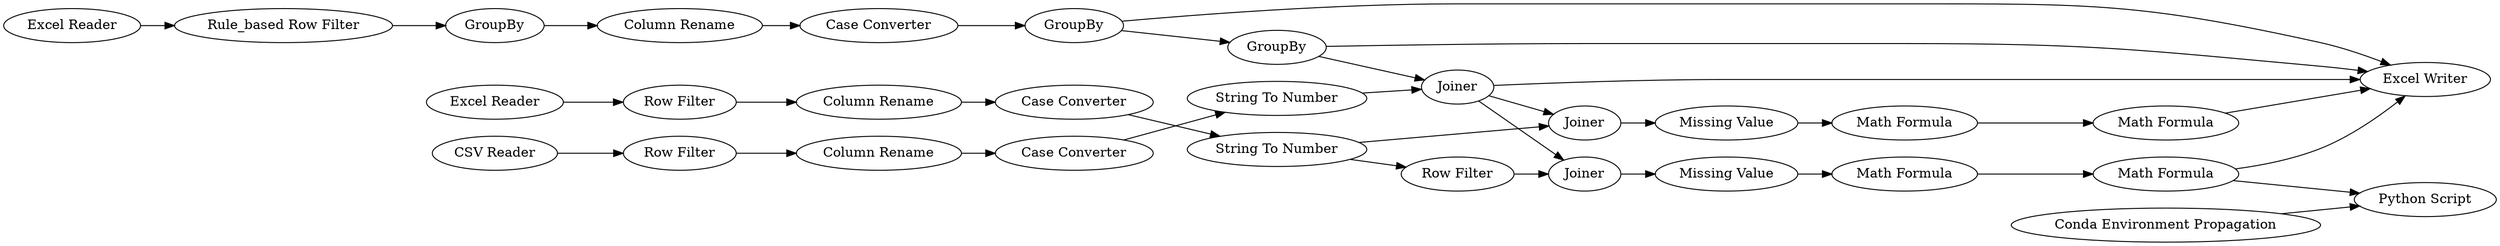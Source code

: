 digraph {
	3 [label="Excel Reader"]
	4 [label="Excel Reader"]
	5 [label="CSV Reader"]
	6 [label="Row Filter"]
	7 [label=GroupBy]
	8 [label="Excel Writer"]
	9 [label="Row Filter"]
	10 [label=Joiner]
	11 [label="Column Rename"]
	12 [label="Column Rename"]
	14 [label="Case Converter"]
	16 [label=GroupBy]
	17 [label="Case Converter"]
	18 [label=Joiner]
	19 [label="Column Rename"]
	20 [label="Case Converter"]
	21 [label=GroupBy]
	24 [label="String To Number"]
	25 [label="String To Number"]
	28 [label="Rule_based Row Filter"]
	29 [label="Math Formula"]
	30 [label="Missing Value"]
	31 [label="Row Filter"]
	32 [label=Joiner]
	33 [label="Missing Value"]
	34 [label="Math Formula"]
	35 [label="Math Formula"]
	36 [label="Math Formula"]
	37 [label="Python Script"]
	38 [label="Conda Environment Propagation"]
	3 -> 28
	4 -> 9
	5 -> 6
	6 -> 11
	7 -> 12
	9 -> 19
	10 -> 8
	10 -> 18
	10 -> 32
	11 -> 17
	12 -> 14
	14 -> 16
	16 -> 21
	16 -> 8
	17 -> 25
	18 -> 30
	19 -> 20
	20 -> 24
	21 -> 8
	21 -> 10
	24 -> 31
	24 -> 18
	25 -> 10
	28 -> 7
	29 -> 36
	30 -> 29
	31 -> 32
	32 -> 33
	33 -> 34
	34 -> 35
	35 -> 37
	35 -> 8
	36 -> 8
	38 -> 37
	rankdir=LR
}
